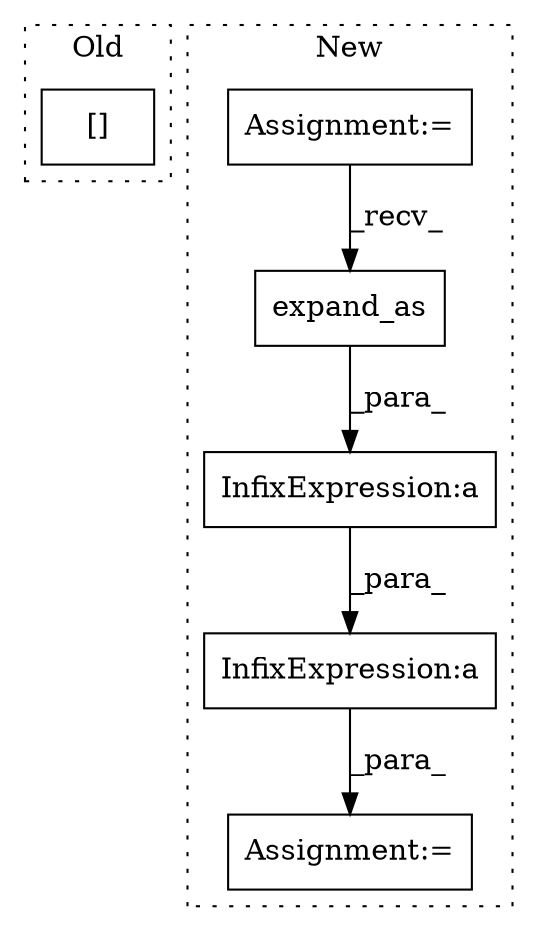 digraph G {
subgraph cluster0 {
1 [label="[]" a="2" s="3321,3327" l="5,1" shape="box"];
label = "Old";
style="dotted";
}
subgraph cluster1 {
2 [label="expand_as" a="32" s="3070,3081" l="10,1" shape="box"];
3 [label="Assignment:=" a="7" s="3008" l="1" shape="box"];
4 [label="InfixExpression:a" a="27" s="3123" l="3" shape="box"];
5 [label="InfixExpression:a" a="27" s="3111" l="3" shape="box"];
6 [label="Assignment:=" a="7" s="3089" l="1" shape="box"];
label = "New";
style="dotted";
}
2 -> 5 [label="_para_"];
3 -> 2 [label="_recv_"];
4 -> 6 [label="_para_"];
5 -> 4 [label="_para_"];
}